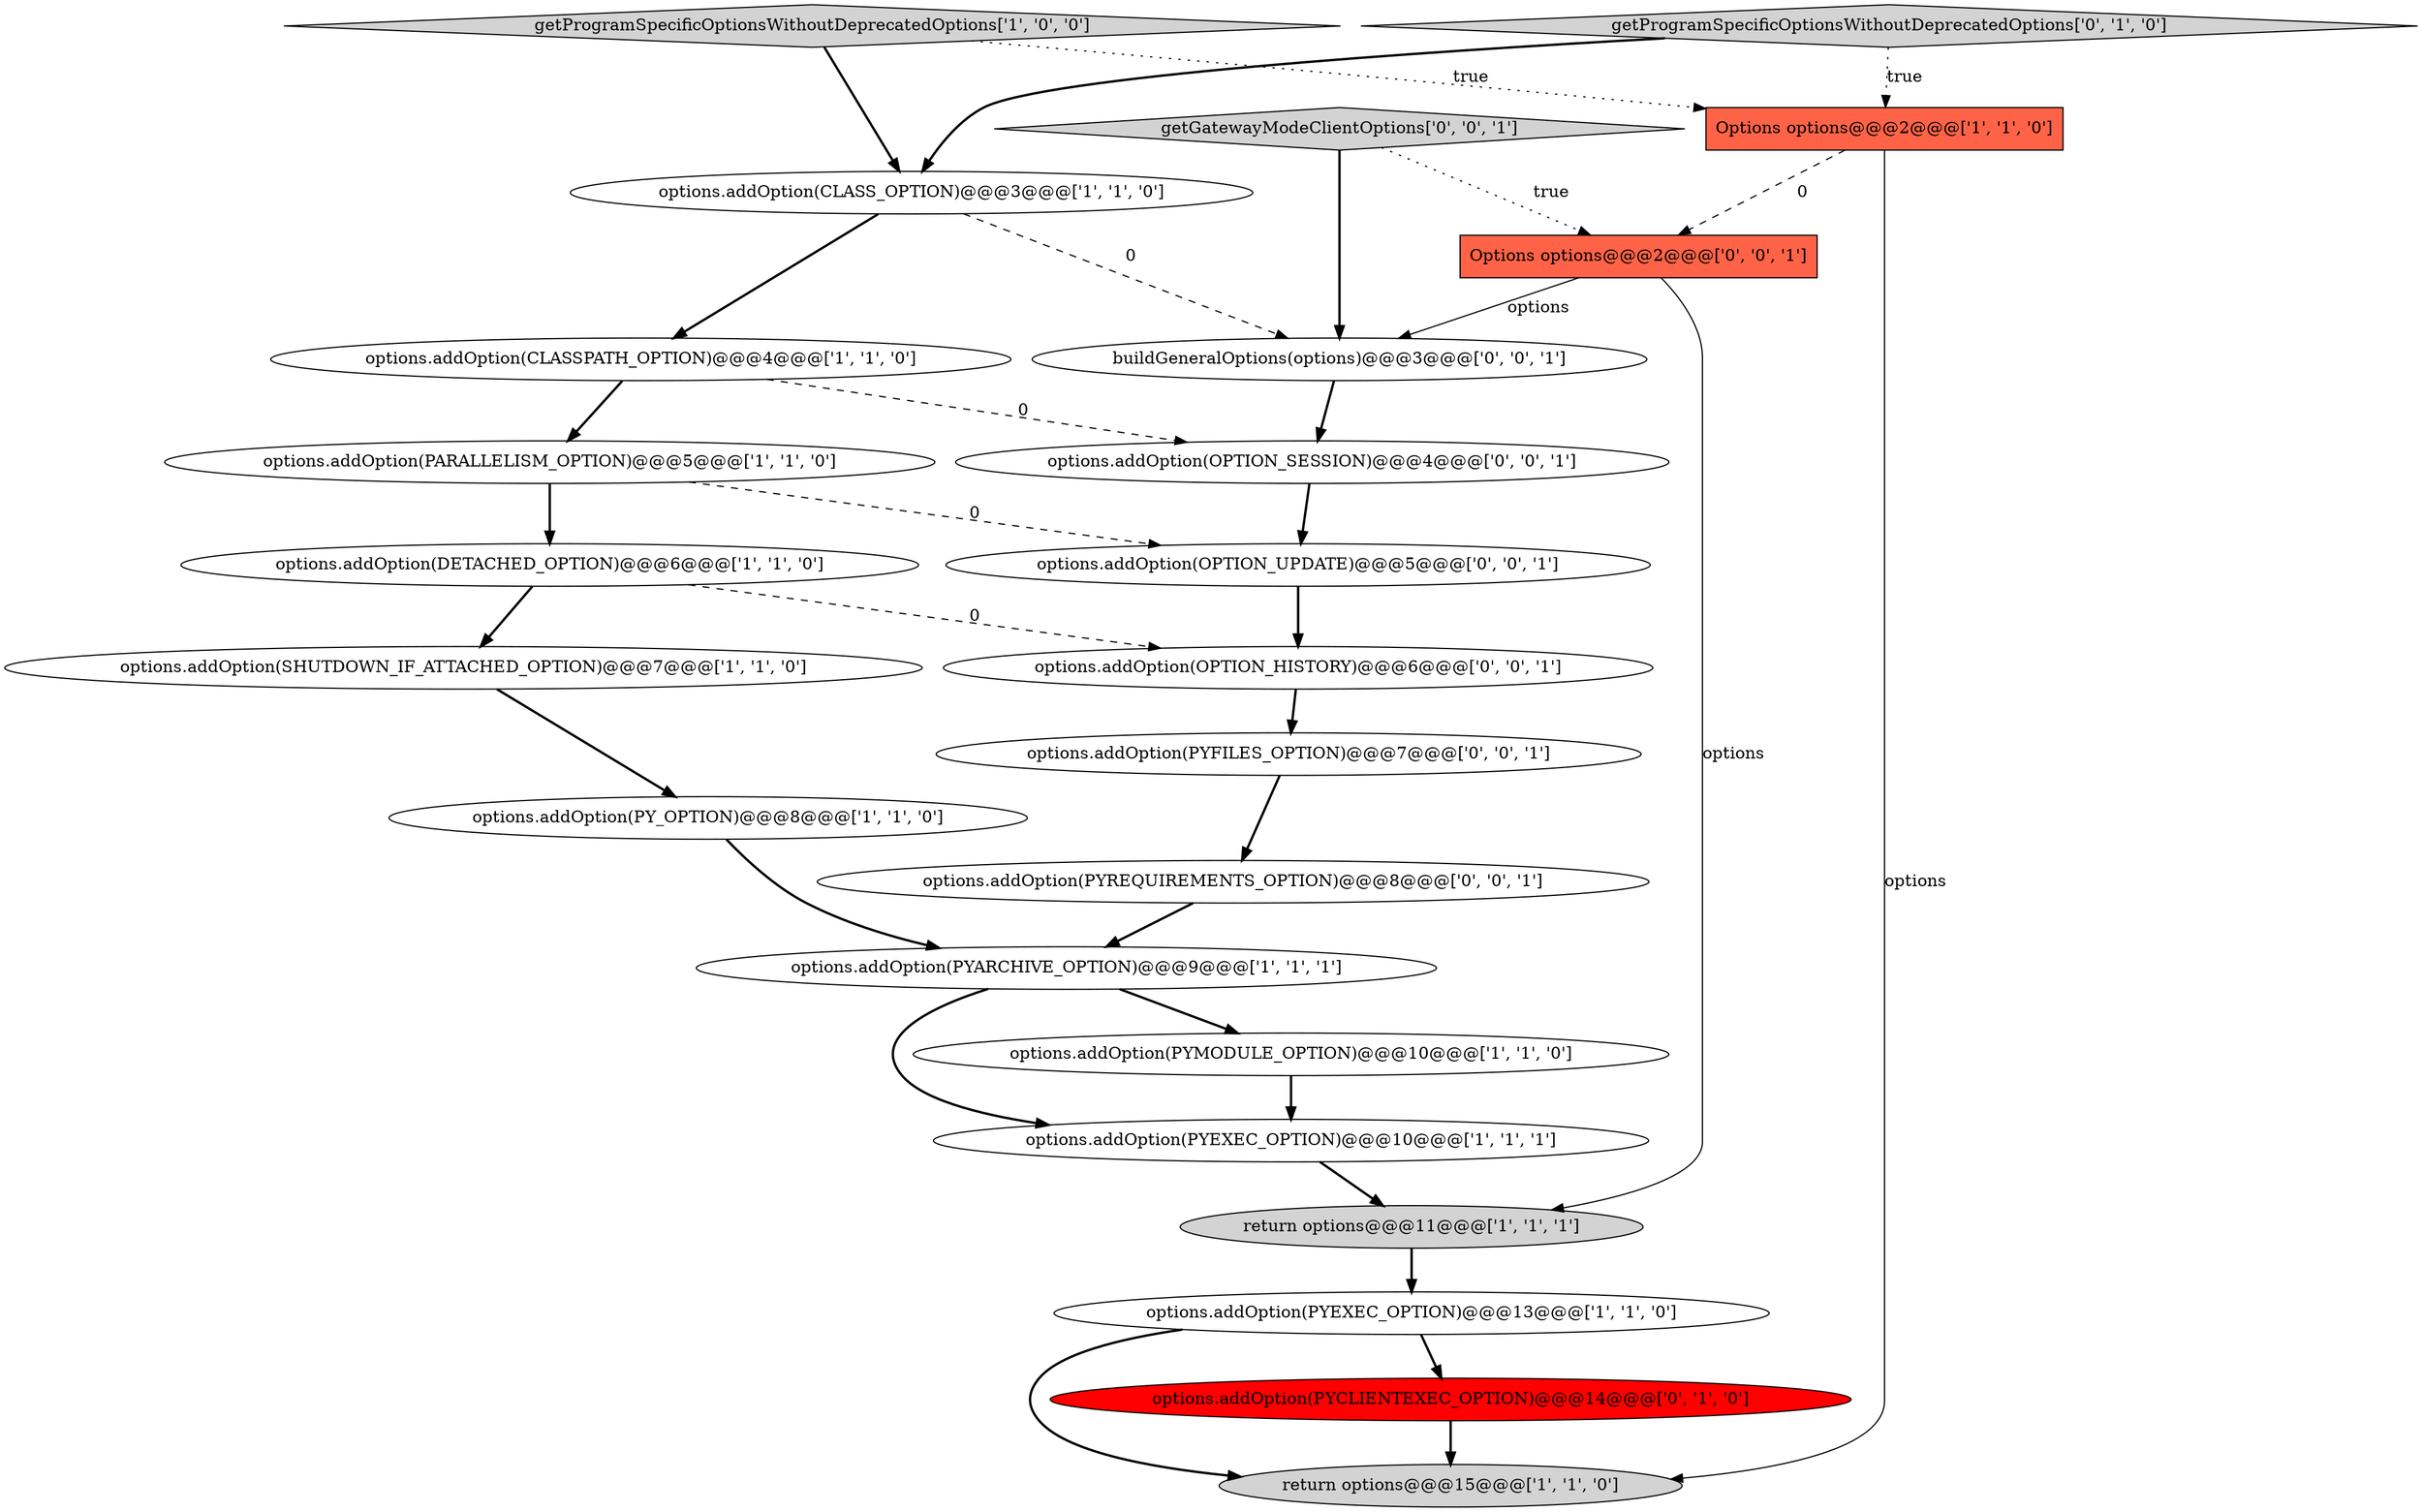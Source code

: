digraph {
10 [style = filled, label = "Options options@@@2@@@['1', '1', '0']", fillcolor = tomato, shape = box image = "AAA0AAABBB1BBB"];
19 [style = filled, label = "Options options@@@2@@@['0', '0', '1']", fillcolor = tomato, shape = box image = "AAA0AAABBB3BBB"];
0 [style = filled, label = "options.addOption(DETACHED_OPTION)@@@6@@@['1', '1', '0']", fillcolor = white, shape = ellipse image = "AAA0AAABBB1BBB"];
6 [style = filled, label = "options.addOption(PARALLELISM_OPTION)@@@5@@@['1', '1', '0']", fillcolor = white, shape = ellipse image = "AAA0AAABBB1BBB"];
13 [style = filled, label = "options.addOption(SHUTDOWN_IF_ATTACHED_OPTION)@@@7@@@['1', '1', '0']", fillcolor = white, shape = ellipse image = "AAA0AAABBB1BBB"];
21 [style = filled, label = "options.addOption(PYFILES_OPTION)@@@7@@@['0', '0', '1']", fillcolor = white, shape = ellipse image = "AAA0AAABBB3BBB"];
8 [style = filled, label = "options.addOption(PY_OPTION)@@@8@@@['1', '1', '0']", fillcolor = white, shape = ellipse image = "AAA0AAABBB1BBB"];
9 [style = filled, label = "options.addOption(PYEXEC_OPTION)@@@10@@@['1', '1', '1']", fillcolor = white, shape = ellipse image = "AAA0AAABBB1BBB"];
5 [style = filled, label = "options.addOption(PYEXEC_OPTION)@@@13@@@['1', '1', '0']", fillcolor = white, shape = ellipse image = "AAA0AAABBB1BBB"];
15 [style = filled, label = "options.addOption(PYCLIENTEXEC_OPTION)@@@14@@@['0', '1', '0']", fillcolor = red, shape = ellipse image = "AAA1AAABBB2BBB"];
7 [style = filled, label = "options.addOption(PYARCHIVE_OPTION)@@@9@@@['1', '1', '1']", fillcolor = white, shape = ellipse image = "AAA0AAABBB1BBB"];
3 [style = filled, label = "getProgramSpecificOptionsWithoutDeprecatedOptions['1', '0', '0']", fillcolor = lightgray, shape = diamond image = "AAA0AAABBB1BBB"];
12 [style = filled, label = "options.addOption(PYMODULE_OPTION)@@@10@@@['1', '1', '0']", fillcolor = white, shape = ellipse image = "AAA0AAABBB1BBB"];
14 [style = filled, label = "getProgramSpecificOptionsWithoutDeprecatedOptions['0', '1', '0']", fillcolor = lightgray, shape = diamond image = "AAA0AAABBB2BBB"];
1 [style = filled, label = "return options@@@15@@@['1', '1', '0']", fillcolor = lightgray, shape = ellipse image = "AAA0AAABBB1BBB"];
4 [style = filled, label = "options.addOption(CLASS_OPTION)@@@3@@@['1', '1', '0']", fillcolor = white, shape = ellipse image = "AAA0AAABBB1BBB"];
18 [style = filled, label = "options.addOption(PYREQUIREMENTS_OPTION)@@@8@@@['0', '0', '1']", fillcolor = white, shape = ellipse image = "AAA0AAABBB3BBB"];
20 [style = filled, label = "buildGeneralOptions(options)@@@3@@@['0', '0', '1']", fillcolor = white, shape = ellipse image = "AAA0AAABBB3BBB"];
16 [style = filled, label = "options.addOption(OPTION_SESSION)@@@4@@@['0', '0', '1']", fillcolor = white, shape = ellipse image = "AAA0AAABBB3BBB"];
23 [style = filled, label = "getGatewayModeClientOptions['0', '0', '1']", fillcolor = lightgray, shape = diamond image = "AAA0AAABBB3BBB"];
17 [style = filled, label = "options.addOption(OPTION_UPDATE)@@@5@@@['0', '0', '1']", fillcolor = white, shape = ellipse image = "AAA0AAABBB3BBB"];
2 [style = filled, label = "return options@@@11@@@['1', '1', '1']", fillcolor = lightgray, shape = ellipse image = "AAA0AAABBB1BBB"];
22 [style = filled, label = "options.addOption(OPTION_HISTORY)@@@6@@@['0', '0', '1']", fillcolor = white, shape = ellipse image = "AAA0AAABBB3BBB"];
11 [style = filled, label = "options.addOption(CLASSPATH_OPTION)@@@4@@@['1', '1', '0']", fillcolor = white, shape = ellipse image = "AAA0AAABBB1BBB"];
23->20 [style = bold, label=""];
0->13 [style = bold, label=""];
7->12 [style = bold, label=""];
9->2 [style = bold, label=""];
11->16 [style = dashed, label="0"];
10->19 [style = dashed, label="0"];
11->6 [style = bold, label=""];
3->10 [style = dotted, label="true"];
22->21 [style = bold, label=""];
19->20 [style = solid, label="options"];
5->15 [style = bold, label=""];
6->17 [style = dashed, label="0"];
6->0 [style = bold, label=""];
16->17 [style = bold, label=""];
23->19 [style = dotted, label="true"];
17->22 [style = bold, label=""];
19->2 [style = solid, label="options"];
12->9 [style = bold, label=""];
3->4 [style = bold, label=""];
0->22 [style = dashed, label="0"];
21->18 [style = bold, label=""];
14->10 [style = dotted, label="true"];
8->7 [style = bold, label=""];
7->9 [style = bold, label=""];
5->1 [style = bold, label=""];
20->16 [style = bold, label=""];
4->20 [style = dashed, label="0"];
10->1 [style = solid, label="options"];
13->8 [style = bold, label=""];
18->7 [style = bold, label=""];
4->11 [style = bold, label=""];
2->5 [style = bold, label=""];
14->4 [style = bold, label=""];
15->1 [style = bold, label=""];
}
